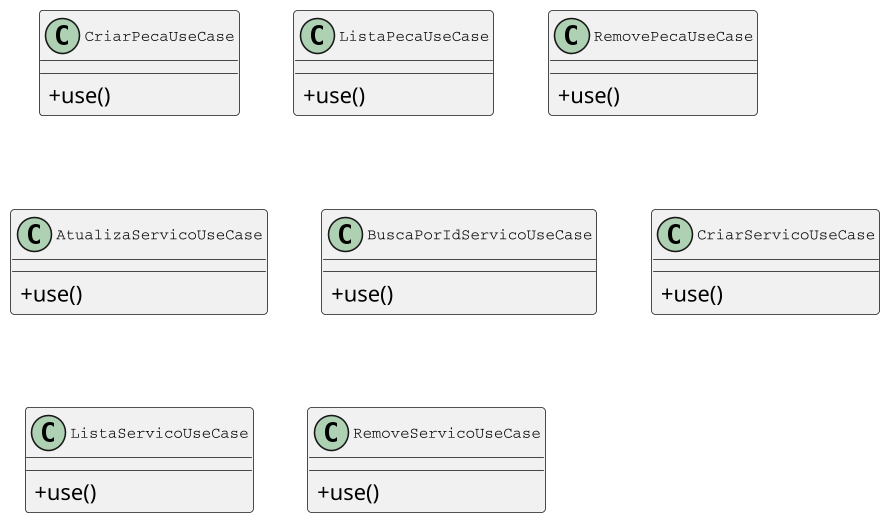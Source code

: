 @startuml
skinparam dpi 150
skinparam classAttributeIconSize 0
skinparam classFontSize 10
skinparam classFontName Courier
skinparam wrapWidth 100
top to bottom direction
skinparam linetype ortho

class CriarPecaUseCase {
  +use()
}

class ListaPecaUseCase {
  +use()
}

class RemovePecaUseCase {
  +use()
}

class AtualizaServicoUseCase {
  +use()
}

class BuscaPorIdServicoUseCase {
  +use()
}

class CriarServicoUseCase {
  +use()
}

class ListaServicoUseCase {
  +use()
}

class RemoveServicoUseCase {
  +use()
}


@enduml
